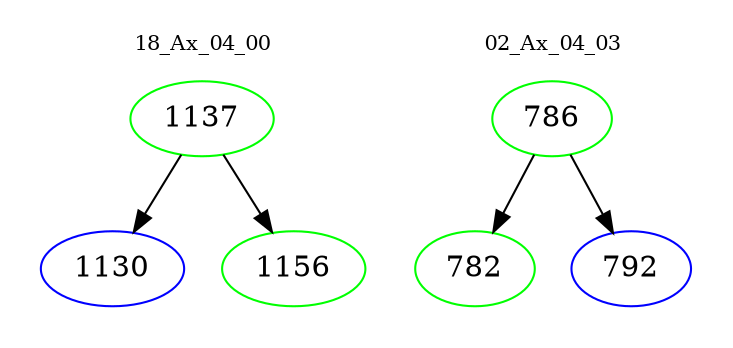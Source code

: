 digraph{
subgraph cluster_0 {
color = white
label = "18_Ax_04_00";
fontsize=10;
T0_1137 [label="1137", color="green"]
T0_1137 -> T0_1130 [color="black"]
T0_1130 [label="1130", color="blue"]
T0_1137 -> T0_1156 [color="black"]
T0_1156 [label="1156", color="green"]
}
subgraph cluster_1 {
color = white
label = "02_Ax_04_03";
fontsize=10;
T1_786 [label="786", color="green"]
T1_786 -> T1_782 [color="black"]
T1_782 [label="782", color="green"]
T1_786 -> T1_792 [color="black"]
T1_792 [label="792", color="blue"]
}
}
